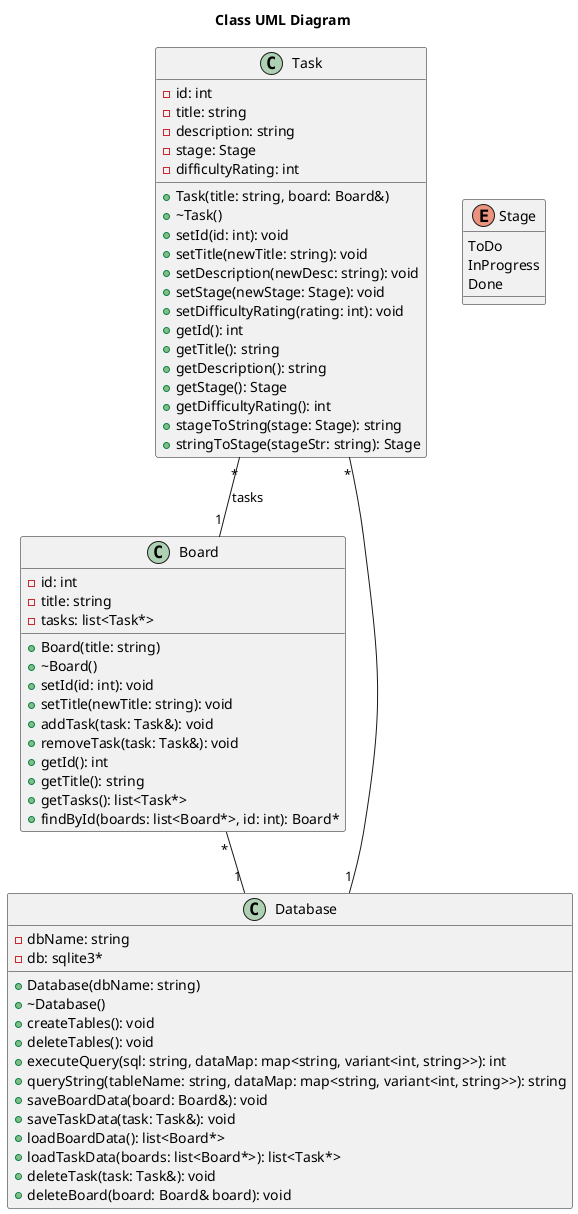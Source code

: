@startuml classUML

title Class UML Diagram

Task "*" -- "1" Board : tasks
Task "*" -- "1" Database
Board "*" -- "1" Database

enum Stage {
  ToDo
  InProgress
  Done
}

class Task {
  -id: int
  -title: string
  -description: string
  -stage: Stage
  -difficultyRating: int
  +Task(title: string, board: Board&)
  +~Task()
  +setId(id: int): void
  +setTitle(newTitle: string): void
  +setDescription(newDesc: string): void
  +setStage(newStage: Stage): void
  +setDifficultyRating(rating: int): void
  +getId(): int
  +getTitle(): string
  +getDescription(): string
  +getStage(): Stage
  +getDifficultyRating(): int
  +stageToString(stage: Stage): string
  +stringToStage(stageStr: string): Stage
}

class Board {
  -id: int
  -title: string
  -tasks: list<Task*>
  +Board(title: string)
  +~Board()
  +setId(id: int): void
  +setTitle(newTitle: string): void
  +addTask(task: Task&): void
  +removeTask(task: Task&): void
  +getId(): int
  +getTitle(): string
  +getTasks(): list<Task*>
  +findById(boards: list<Board*>, id: int): Board*
}

class Database {
  -dbName: string
  -db: sqlite3*
  +Database(dbName: string)
  +~Database()
  +createTables(): void
  +deleteTables(): void
  +executeQuery(sql: string, dataMap: map<string, variant<int, string>>): int
  +queryString(tableName: string, dataMap: map<string, variant<int, string>>): string
  +saveBoardData(board: Board&): void
  +saveTaskData(task: Task&): void
  +loadBoardData(): list<Board*>
  +loadTaskData(boards: list<Board*>): list<Task*>
  +deleteTask(task: Task&): void
  +deleteBoard(board: Board& board): void
}

@enduml
